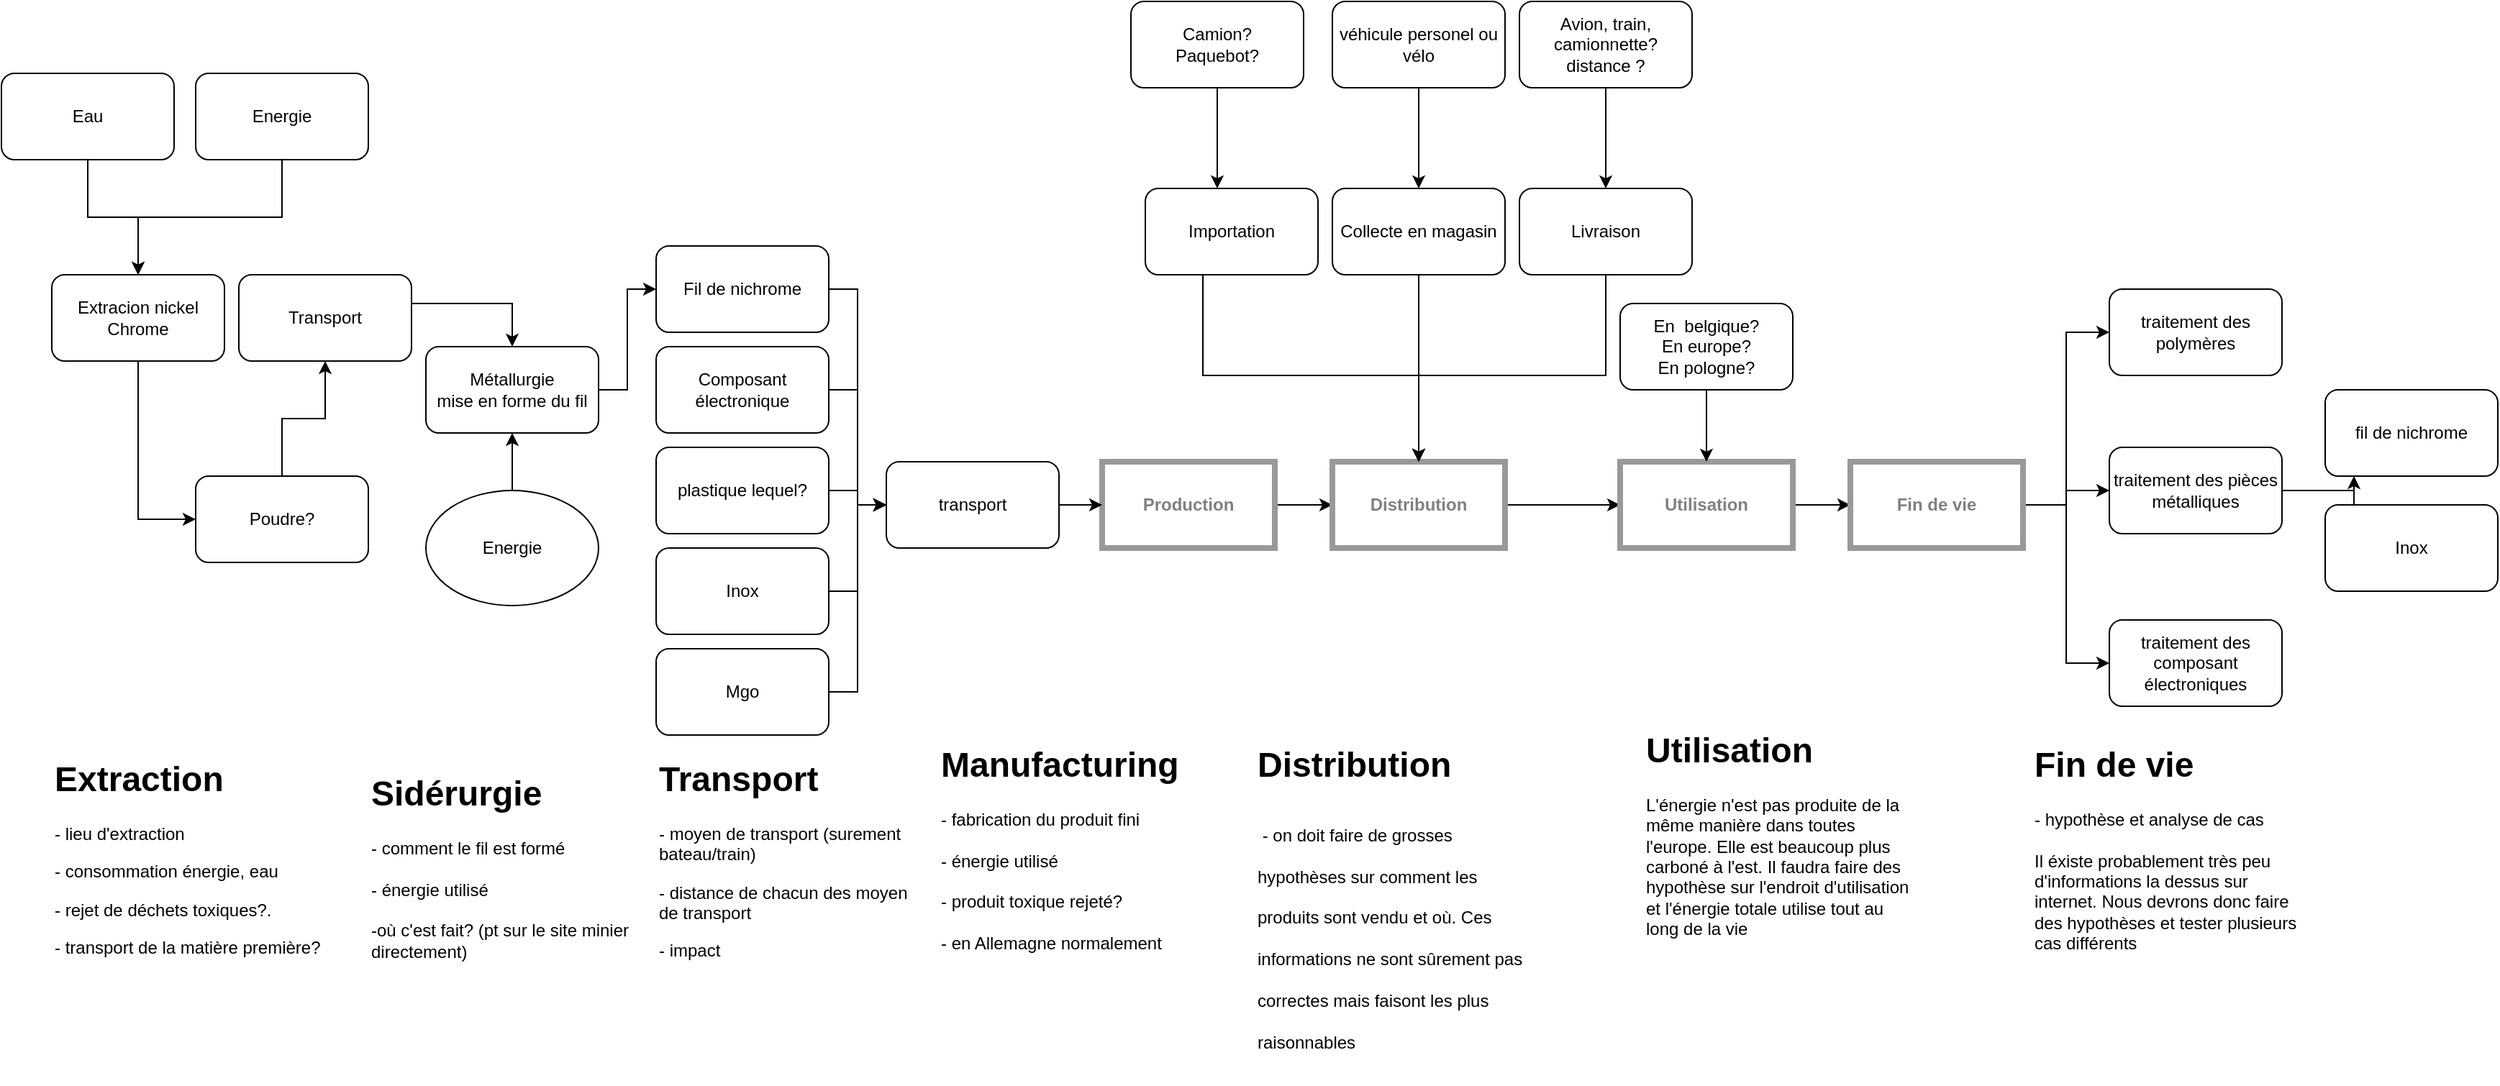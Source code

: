 <mxfile version="24.7.17">
  <diagram name="Page-1" id="_muBPrpG7ApsDm3bkieO">
    <mxGraphModel dx="2625" dy="1067" grid="1" gridSize="10" guides="1" tooltips="1" connect="1" arrows="1" fold="1" page="1" pageScale="1" pageWidth="827" pageHeight="1169" math="0" shadow="0">
      <root>
        <mxCell id="0" />
        <mxCell id="1" parent="0" />
        <mxCell id="_g_-pIgFg-YZKvBXQmOI-7" value="&lt;h1 style=&quot;margin-top: 0px;&quot;&gt;Extraction&lt;/h1&gt;&lt;p&gt;- lieu d&#39;extraction&lt;/p&gt;&lt;p&gt;- consommation énergie, eau&lt;/p&gt;&lt;p&gt;- rejet de déchets toxiques?.&lt;/p&gt;&lt;p&gt;- transport de la matière première?&lt;/p&gt;" style="text;html=1;whiteSpace=wrap;overflow=hidden;rounded=0;" vertex="1" parent="1">
          <mxGeometry x="-356" y="700" width="190" height="220" as="geometry" />
        </mxCell>
        <mxCell id="_g_-pIgFg-YZKvBXQmOI-10" style="edgeStyle=orthogonalEdgeStyle;rounded=0;orthogonalLoop=1;jettySize=auto;html=1;exitX=0.5;exitY=0;exitDx=0;exitDy=0;" edge="1" parent="1" source="_g_-pIgFg-YZKvBXQmOI-8" target="_g_-pIgFg-YZKvBXQmOI-67">
          <mxGeometry relative="1" as="geometry">
            <mxPoint x="-136" y="400" as="targetPoint" />
          </mxGeometry>
        </mxCell>
        <mxCell id="_g_-pIgFg-YZKvBXQmOI-8" value="Poudre?" style="rounded=1;whiteSpace=wrap;html=1;" vertex="1" parent="1">
          <mxGeometry x="-256" y="510" width="120" height="60" as="geometry" />
        </mxCell>
        <mxCell id="_g_-pIgFg-YZKvBXQmOI-80" style="edgeStyle=orthogonalEdgeStyle;rounded=0;orthogonalLoop=1;jettySize=auto;html=1;entryX=0;entryY=0.5;entryDx=0;entryDy=0;" edge="1" parent="1" source="_g_-pIgFg-YZKvBXQmOI-11" target="_g_-pIgFg-YZKvBXQmOI-79">
          <mxGeometry relative="1" as="geometry" />
        </mxCell>
        <mxCell id="_g_-pIgFg-YZKvBXQmOI-11" value="Fil de nichrome" style="rounded=1;whiteSpace=wrap;html=1;" vertex="1" parent="1">
          <mxGeometry x="64" y="350" width="120" height="60" as="geometry" />
        </mxCell>
        <mxCell id="_g_-pIgFg-YZKvBXQmOI-25" value="&lt;h1 style=&quot;margin-top: 0px;&quot;&gt;Transport&lt;/h1&gt;&lt;p&gt;- moyen de transport (surement bateau/train)&lt;/p&gt;&lt;p&gt;- distance de chacun des moyen de transport&lt;/p&gt;&lt;p&gt;- impact&lt;/p&gt;" style="text;html=1;whiteSpace=wrap;overflow=hidden;rounded=0;" vertex="1" parent="1">
          <mxGeometry x="64" y="700" width="190" height="220" as="geometry" />
        </mxCell>
        <mxCell id="_g_-pIgFg-YZKvBXQmOI-32" style="edgeStyle=orthogonalEdgeStyle;rounded=0;orthogonalLoop=1;jettySize=auto;html=1;exitX=0.5;exitY=1;exitDx=0;exitDy=0;" edge="1" parent="1">
          <mxGeometry relative="1" as="geometry">
            <mxPoint x="1030" y="420" as="sourcePoint" />
            <mxPoint x="1030" y="420" as="targetPoint" />
          </mxGeometry>
        </mxCell>
        <mxCell id="_g_-pIgFg-YZKvBXQmOI-37" style="edgeStyle=orthogonalEdgeStyle;rounded=0;orthogonalLoop=1;jettySize=auto;html=1;entryX=0.5;entryY=1;entryDx=0;entryDy=0;" edge="1" parent="1" source="_g_-pIgFg-YZKvBXQmOI-36" target="_g_-pIgFg-YZKvBXQmOI-70">
          <mxGeometry relative="1" as="geometry">
            <mxPoint x="9" y="580" as="targetPoint" />
          </mxGeometry>
        </mxCell>
        <mxCell id="_g_-pIgFg-YZKvBXQmOI-36" value="Energie" style="ellipse;whiteSpace=wrap;html=1;" vertex="1" parent="1">
          <mxGeometry x="-96" y="520" width="120" height="80" as="geometry" />
        </mxCell>
        <mxCell id="_g_-pIgFg-YZKvBXQmOI-38" value="&lt;h1 style=&quot;margin-top: 0px;&quot;&gt;&lt;span style=&quot;background-color: initial;&quot;&gt;Sidérurgie&lt;/span&gt;&lt;/h1&gt;&lt;div&gt;&lt;span style=&quot;background-color: initial;&quot;&gt;- comment le fil est formé&lt;/span&gt;&lt;/div&gt;&lt;div&gt;&lt;span style=&quot;background-color: initial;&quot;&gt;&lt;br&gt;&lt;/span&gt;&lt;/div&gt;&lt;div&gt;&lt;span style=&quot;background-color: initial;&quot;&gt;- énergie utilisé&lt;/span&gt;&lt;/div&gt;&lt;div&gt;&lt;span style=&quot;background-color: initial;&quot;&gt;&lt;br&gt;&lt;/span&gt;&lt;/div&gt;&lt;div&gt;&lt;span style=&quot;background-color: initial;&quot;&gt;-où c&#39;est fait? (pt sur le site minier directement)&lt;/span&gt;&lt;/div&gt;" style="text;html=1;whiteSpace=wrap;overflow=hidden;rounded=0;" vertex="1" parent="1">
          <mxGeometry x="-136" y="710" width="190" height="220" as="geometry" />
        </mxCell>
        <mxCell id="_g_-pIgFg-YZKvBXQmOI-39" value="&lt;h1 style=&quot;margin-top: 0px;&quot;&gt;Manufacturing&lt;/h1&gt;&lt;div&gt;&lt;span style=&quot;background-color: initial;&quot;&gt;- fabrication du produit fini&lt;/span&gt;&lt;/div&gt;&lt;div&gt;&lt;span style=&quot;background-color: initial;&quot;&gt;&lt;br&gt;&lt;/span&gt;&lt;/div&gt;&lt;div&gt;&lt;span style=&quot;background-color: initial;&quot;&gt;- énergie utilisé&lt;/span&gt;&lt;/div&gt;&lt;div&gt;&lt;span style=&quot;background-color: initial;&quot;&gt;&lt;br&gt;&lt;/span&gt;&lt;/div&gt;&lt;div&gt;&lt;span style=&quot;background-color: initial;&quot;&gt;- produit toxique rejeté?&lt;/span&gt;&lt;/div&gt;&lt;div&gt;&lt;span style=&quot;background-color: initial;&quot;&gt;&lt;br&gt;&lt;/span&gt;&lt;/div&gt;&lt;div&gt;- en Allemagne normalement&lt;/div&gt;" style="text;html=1;whiteSpace=wrap;overflow=hidden;rounded=0;" vertex="1" parent="1">
          <mxGeometry x="260" y="690" width="190" height="220" as="geometry" />
        </mxCell>
        <mxCell id="_g_-pIgFg-YZKvBXQmOI-54" value="&lt;h1 style=&quot;margin-top: 0px;&quot;&gt;Fin de vie&lt;/h1&gt;&lt;div&gt;&lt;span style=&quot;background-color: initial;&quot;&gt;- hypothèse et analyse de cas&lt;/span&gt;&lt;/div&gt;&lt;div&gt;&lt;br&gt;&lt;/div&gt;&lt;div&gt;Il éxiste probablement très peu d&#39;informations la dessus sur internet. Nous devrons donc faire des hypothèses et tester plusieurs cas différents&lt;/div&gt;" style="text;html=1;whiteSpace=wrap;overflow=hidden;rounded=0;" vertex="1" parent="1">
          <mxGeometry x="1020" y="690" width="190" height="220" as="geometry" />
        </mxCell>
        <mxCell id="_g_-pIgFg-YZKvBXQmOI-103" style="edgeStyle=orthogonalEdgeStyle;rounded=0;orthogonalLoop=1;jettySize=auto;html=1;entryX=0;entryY=0.5;entryDx=0;entryDy=0;" edge="1" parent="1" source="_g_-pIgFg-YZKvBXQmOI-55" target="_g_-pIgFg-YZKvBXQmOI-56">
          <mxGeometry relative="1" as="geometry" />
        </mxCell>
        <mxCell id="_g_-pIgFg-YZKvBXQmOI-55" value="&lt;font color=&quot;#808080&quot;&gt;&lt;b&gt;Production&lt;/b&gt;&lt;/font&gt;" style="rounded=0;whiteSpace=wrap;html=1;strokeWidth=4;strokeColor=#999999;" vertex="1" parent="1">
          <mxGeometry x="374" y="500" width="120" height="60" as="geometry" />
        </mxCell>
        <mxCell id="_g_-pIgFg-YZKvBXQmOI-102" style="edgeStyle=orthogonalEdgeStyle;rounded=0;orthogonalLoop=1;jettySize=auto;html=1;entryX=0;entryY=0.5;entryDx=0;entryDy=0;" edge="1" parent="1" source="_g_-pIgFg-YZKvBXQmOI-56" target="_g_-pIgFg-YZKvBXQmOI-57">
          <mxGeometry relative="1" as="geometry" />
        </mxCell>
        <mxCell id="_g_-pIgFg-YZKvBXQmOI-56" value="&lt;font color=&quot;#808080&quot;&gt;&lt;b&gt;Distribution&lt;/b&gt;&lt;/font&gt;" style="rounded=0;whiteSpace=wrap;html=1;strokeWidth=4;strokeColor=#999999;" vertex="1" parent="1">
          <mxGeometry x="534" y="500" width="120" height="60" as="geometry" />
        </mxCell>
        <mxCell id="_g_-pIgFg-YZKvBXQmOI-104" style="edgeStyle=orthogonalEdgeStyle;rounded=0;orthogonalLoop=1;jettySize=auto;html=1;entryX=0;entryY=0.5;entryDx=0;entryDy=0;" edge="1" parent="1" source="_g_-pIgFg-YZKvBXQmOI-57" target="_g_-pIgFg-YZKvBXQmOI-58">
          <mxGeometry relative="1" as="geometry" />
        </mxCell>
        <mxCell id="_g_-pIgFg-YZKvBXQmOI-57" value="&lt;font color=&quot;#808080&quot;&gt;&lt;b&gt;Utilisation&lt;/b&gt;&lt;/font&gt;" style="rounded=0;whiteSpace=wrap;html=1;strokeWidth=4;strokeColor=#999999;" vertex="1" parent="1">
          <mxGeometry x="734" y="500" width="120" height="60" as="geometry" />
        </mxCell>
        <mxCell id="_g_-pIgFg-YZKvBXQmOI-117" style="edgeStyle=orthogonalEdgeStyle;rounded=0;orthogonalLoop=1;jettySize=auto;html=1;exitX=1;exitY=0.5;exitDx=0;exitDy=0;entryX=0;entryY=0.5;entryDx=0;entryDy=0;" edge="1" parent="1" source="_g_-pIgFg-YZKvBXQmOI-58" target="_g_-pIgFg-YZKvBXQmOI-115">
          <mxGeometry relative="1" as="geometry" />
        </mxCell>
        <mxCell id="_g_-pIgFg-YZKvBXQmOI-119" style="edgeStyle=orthogonalEdgeStyle;rounded=0;orthogonalLoop=1;jettySize=auto;html=1;entryX=0;entryY=0.5;entryDx=0;entryDy=0;" edge="1" parent="1" source="_g_-pIgFg-YZKvBXQmOI-58" target="_g_-pIgFg-YZKvBXQmOI-114">
          <mxGeometry relative="1" as="geometry" />
        </mxCell>
        <mxCell id="_g_-pIgFg-YZKvBXQmOI-120" style="edgeStyle=orthogonalEdgeStyle;rounded=0;orthogonalLoop=1;jettySize=auto;html=1;entryX=0;entryY=0.5;entryDx=0;entryDy=0;" edge="1" parent="1" source="_g_-pIgFg-YZKvBXQmOI-58" target="_g_-pIgFg-YZKvBXQmOI-116">
          <mxGeometry relative="1" as="geometry" />
        </mxCell>
        <mxCell id="_g_-pIgFg-YZKvBXQmOI-58" value="&lt;font color=&quot;#808080&quot;&gt;&lt;b&gt;Fin de vie&lt;/b&gt;&lt;/font&gt;" style="rounded=0;whiteSpace=wrap;html=1;strokeWidth=4;strokeColor=#999999;" vertex="1" parent="1">
          <mxGeometry x="894" y="500" width="120" height="60" as="geometry" />
        </mxCell>
        <mxCell id="_g_-pIgFg-YZKvBXQmOI-75" style="edgeStyle=orthogonalEdgeStyle;rounded=0;orthogonalLoop=1;jettySize=auto;html=1;entryX=0;entryY=0.5;entryDx=0;entryDy=0;" edge="1" parent="1" source="_g_-pIgFg-YZKvBXQmOI-62" target="_g_-pIgFg-YZKvBXQmOI-8">
          <mxGeometry relative="1" as="geometry">
            <Array as="points">
              <mxPoint x="-296" y="540" />
            </Array>
          </mxGeometry>
        </mxCell>
        <mxCell id="_g_-pIgFg-YZKvBXQmOI-62" value="Extracion nickel Chrome" style="rounded=1;whiteSpace=wrap;html=1;" vertex="1" parent="1">
          <mxGeometry x="-356" y="370" width="120" height="60" as="geometry" />
        </mxCell>
        <mxCell id="_g_-pIgFg-YZKvBXQmOI-128" style="edgeStyle=orthogonalEdgeStyle;rounded=0;orthogonalLoop=1;jettySize=auto;html=1;entryX=0.5;entryY=0;entryDx=0;entryDy=0;" edge="1" parent="1" source="_g_-pIgFg-YZKvBXQmOI-63" target="_g_-pIgFg-YZKvBXQmOI-62">
          <mxGeometry relative="1" as="geometry" />
        </mxCell>
        <mxCell id="_g_-pIgFg-YZKvBXQmOI-63" value="Energie" style="rounded=1;whiteSpace=wrap;html=1;" vertex="1" parent="1">
          <mxGeometry x="-256" y="230" width="120" height="60" as="geometry" />
        </mxCell>
        <mxCell id="_g_-pIgFg-YZKvBXQmOI-127" value="" style="edgeStyle=orthogonalEdgeStyle;rounded=0;orthogonalLoop=1;jettySize=auto;html=1;" edge="1" parent="1" source="_g_-pIgFg-YZKvBXQmOI-64" target="_g_-pIgFg-YZKvBXQmOI-62">
          <mxGeometry relative="1" as="geometry" />
        </mxCell>
        <mxCell id="_g_-pIgFg-YZKvBXQmOI-64" value="Eau" style="rounded=1;whiteSpace=wrap;html=1;" vertex="1" parent="1">
          <mxGeometry x="-391" y="230" width="120" height="60" as="geometry" />
        </mxCell>
        <mxCell id="_g_-pIgFg-YZKvBXQmOI-76" style="edgeStyle=orthogonalEdgeStyle;rounded=0;orthogonalLoop=1;jettySize=auto;html=1;entryX=0.5;entryY=0;entryDx=0;entryDy=0;" edge="1" parent="1" source="_g_-pIgFg-YZKvBXQmOI-67" target="_g_-pIgFg-YZKvBXQmOI-70">
          <mxGeometry relative="1" as="geometry">
            <Array as="points">
              <mxPoint x="-136" y="400" />
              <mxPoint x="-136" y="390" />
              <mxPoint x="-36" y="390" />
            </Array>
          </mxGeometry>
        </mxCell>
        <mxCell id="_g_-pIgFg-YZKvBXQmOI-67" value="Transport" style="rounded=1;whiteSpace=wrap;html=1;" vertex="1" parent="1">
          <mxGeometry x="-226" y="370" width="120" height="60" as="geometry" />
        </mxCell>
        <mxCell id="_g_-pIgFg-YZKvBXQmOI-77" style="edgeStyle=orthogonalEdgeStyle;rounded=0;orthogonalLoop=1;jettySize=auto;html=1;exitX=1;exitY=0.5;exitDx=0;exitDy=0;entryX=0;entryY=0.5;entryDx=0;entryDy=0;" edge="1" parent="1" source="_g_-pIgFg-YZKvBXQmOI-70" target="_g_-pIgFg-YZKvBXQmOI-11">
          <mxGeometry relative="1" as="geometry">
            <mxPoint x="-16" y="390" as="targetPoint" />
          </mxGeometry>
        </mxCell>
        <mxCell id="_g_-pIgFg-YZKvBXQmOI-70" value="Métallurgie&lt;div&gt;mise en forme du fil&lt;/div&gt;" style="rounded=1;whiteSpace=wrap;html=1;" vertex="1" parent="1">
          <mxGeometry x="-96" y="420" width="120" height="60" as="geometry" />
        </mxCell>
        <mxCell id="_g_-pIgFg-YZKvBXQmOI-91" style="edgeStyle=orthogonalEdgeStyle;rounded=0;orthogonalLoop=1;jettySize=auto;html=1;entryX=0;entryY=0.5;entryDx=0;entryDy=0;" edge="1" parent="1" source="_g_-pIgFg-YZKvBXQmOI-79" target="_g_-pIgFg-YZKvBXQmOI-55">
          <mxGeometry relative="1" as="geometry" />
        </mxCell>
        <mxCell id="_g_-pIgFg-YZKvBXQmOI-79" value="transport" style="rounded=1;whiteSpace=wrap;html=1;" vertex="1" parent="1">
          <mxGeometry x="224" y="500" width="120" height="60" as="geometry" />
        </mxCell>
        <mxCell id="_g_-pIgFg-YZKvBXQmOI-87" style="edgeStyle=orthogonalEdgeStyle;rounded=0;orthogonalLoop=1;jettySize=auto;html=1;entryX=0;entryY=0.5;entryDx=0;entryDy=0;" edge="1" parent="1" source="_g_-pIgFg-YZKvBXQmOI-82" target="_g_-pIgFg-YZKvBXQmOI-79">
          <mxGeometry relative="1" as="geometry" />
        </mxCell>
        <mxCell id="_g_-pIgFg-YZKvBXQmOI-82" value="Composant électronique" style="rounded=1;whiteSpace=wrap;html=1;" vertex="1" parent="1">
          <mxGeometry x="64" y="420" width="120" height="60" as="geometry" />
        </mxCell>
        <mxCell id="_g_-pIgFg-YZKvBXQmOI-88" style="edgeStyle=orthogonalEdgeStyle;rounded=0;orthogonalLoop=1;jettySize=auto;html=1;entryX=0;entryY=0.5;entryDx=0;entryDy=0;" edge="1" parent="1" source="_g_-pIgFg-YZKvBXQmOI-83" target="_g_-pIgFg-YZKvBXQmOI-79">
          <mxGeometry relative="1" as="geometry" />
        </mxCell>
        <mxCell id="_g_-pIgFg-YZKvBXQmOI-83" value="plastique lequel?&lt;span style=&quot;color: rgba(0, 0, 0, 0); font-family: monospace; font-size: 0px; text-align: start; text-wrap: nowrap;&quot;&gt;%3CmxGraphModel%3E%3Croot%3E%3CmxCell%20id%3D%220%22%2F%3E%3CmxCell%20id%3D%221%22%20parent%3D%220%22%2F%3E%3CmxCell%20id%3D%222%22%20value%3D%22%22%20style%3D%22rounded%3D1%3BwhiteSpace%3Dwrap%3Bhtml%3D1%3B%22%20vertex%3D%221%22%20parent%3D%221%22%3E%3CmxGeometry%20x%3D%22180%22%20y%3D%221180%22%20width%3D%22120%22%20height%3D%2260%22%20as%3D%22geometry%22%2F%3E%3C%2FmxCell%3E%3C%2Froot%3E%3C%2FmxGraphModel%3E&lt;/span&gt;" style="rounded=1;whiteSpace=wrap;html=1;" vertex="1" parent="1">
          <mxGeometry x="64" y="490" width="120" height="60" as="geometry" />
        </mxCell>
        <mxCell id="_g_-pIgFg-YZKvBXQmOI-89" style="edgeStyle=orthogonalEdgeStyle;rounded=0;orthogonalLoop=1;jettySize=auto;html=1;entryX=0;entryY=0.5;entryDx=0;entryDy=0;" edge="1" parent="1" source="_g_-pIgFg-YZKvBXQmOI-84" target="_g_-pIgFg-YZKvBXQmOI-79">
          <mxGeometry relative="1" as="geometry" />
        </mxCell>
        <mxCell id="_g_-pIgFg-YZKvBXQmOI-84" value="Inox&lt;span style=&quot;color: rgba(0, 0, 0, 0); font-family: monospace; font-size: 0px; text-align: start; text-wrap: nowrap;&quot;&gt;%3CmxGraphModel%3E%3Croot%3E%3CmxCell%20id%3D%220%22%2F%3E%3CmxCell%20id%3D%221%22%20parent%3D%220%22%2F%3E%3CmxCell%20id%3D%222%22%20value%3D%22plastique%20lequel%3F%26lt%3Bspan%20style%3D%26quot%3Bcolor%3A%20rgba(0%2C%200%2C%200%2C%200)%3B%20font-family%3A%20monospace%3B%20font-size%3A%200px%3B%20text-align%3A%20start%3B%20text-wrap%3A%20nowrap%3B%26quot%3B%26gt%3B%253CmxGraphModel%253E%253Croot%253E%253CmxCell%2520id%253D%25220%2522%252F%253E%253CmxCell%2520id%253D%25221%2522%2520parent%253D%25220%2522%252F%253E%253CmxCell%2520id%253D%25222%2522%2520value%253D%2522%2522%2520style%253D%2522rounded%253D1%253BwhiteSpace%253Dwrap%253Bhtml%253D1%253B%2522%2520vertex%253D%25221%2522%2520parent%253D%25221%2522%253E%253CmxGeometry%2520x%253D%2522180%2522%2520y%253D%25221180%2522%2520width%253D%2522120%2522%2520height%253D%252260%2522%2520as%253D%2522geometry%2522%252F%253E%253C%252FmxCell%253E%253C%252Froot%253E%253C%252FmxGraphModel%253E%26lt%3B%2Fspan%26gt%3B%22%20style%3D%22rounded%3D1%3BwhiteSpace%3Dwrap%3Bhtml%3D1%3B%22%20vertex%3D%221%22%20parent%3D%221%22%3E%3CmxGeometry%20x%3D%22180%22%20y%3D%221260%22%20width%3D%22120%22%20height%3D%2260%22%20as%3D%22geometry%22%2F%3E%3C%2FmxCell%3E%3C%2Froot%3E%3C%2FmxGraphModel%3E&lt;/span&gt;" style="rounded=1;whiteSpace=wrap;html=1;" vertex="1" parent="1">
          <mxGeometry x="64" y="560" width="120" height="60" as="geometry" />
        </mxCell>
        <mxCell id="_g_-pIgFg-YZKvBXQmOI-90" style="edgeStyle=orthogonalEdgeStyle;rounded=0;orthogonalLoop=1;jettySize=auto;html=1;entryX=0;entryY=0.5;entryDx=0;entryDy=0;" edge="1" parent="1" source="_g_-pIgFg-YZKvBXQmOI-85" target="_g_-pIgFg-YZKvBXQmOI-79">
          <mxGeometry relative="1" as="geometry" />
        </mxCell>
        <mxCell id="_g_-pIgFg-YZKvBXQmOI-85" value="Mgo" style="rounded=1;whiteSpace=wrap;html=1;" vertex="1" parent="1">
          <mxGeometry x="64" y="630" width="120" height="60" as="geometry" />
        </mxCell>
        <mxCell id="_g_-pIgFg-YZKvBXQmOI-96" style="edgeStyle=orthogonalEdgeStyle;rounded=0;orthogonalLoop=1;jettySize=auto;html=1;entryX=0.5;entryY=0;entryDx=0;entryDy=0;" edge="1" parent="1" source="_g_-pIgFg-YZKvBXQmOI-93" target="_g_-pIgFg-YZKvBXQmOI-56">
          <mxGeometry relative="1" as="geometry">
            <Array as="points">
              <mxPoint x="444" y="440" />
              <mxPoint x="594" y="440" />
            </Array>
          </mxGeometry>
        </mxCell>
        <mxCell id="_g_-pIgFg-YZKvBXQmOI-93" value="Importation&lt;span style=&quot;color: rgba(0, 0, 0, 0); font-family: monospace; font-size: 0px; text-align: start; text-wrap: nowrap;&quot;&gt;%3CmxGraphModel%3E%3Croot%3E%3CmxCell%20id%3D%220%22%2F%3E%3CmxCell%20id%3D%221%22%20parent%3D%220%22%2F%3E%3CmxCell%20id%3D%222%22%20value%3D%22Inox%26lt%3Bspan%20style%3D%26quot%3Bcolor%3A%20rgba(0%2C%200%2C%200%2C%200)%3B%20font-family%3A%20monospace%3B%20font-size%3A%200px%3B%20text-align%3A%20start%3B%20text-wrap%3A%20nowrap%3B%26quot%3B%26gt%3B%253CmxGraphModel%253E%253Croot%253E%253CmxCell%2520id%253D%25220%2522%252F%253E%253CmxCell%2520id%253D%25221%2522%2520parent%253D%25220%2522%252F%253E%253CmxCell%2520id%253D%25222%2522%2520value%253D%2522plastique%2520lequel%253F%2526lt%253Bspan%2520style%253D%2526quot%253Bcolor%253A%2520rgba(0%252C%25200%252C%25200%252C%25200)%253B%2520font-family%253A%2520monospace%253B%2520font-size%253A%25200px%253B%2520text-align%253A%2520start%253B%2520text-wrap%253A%2520nowrap%253B%2526quot%253B%2526gt%253B%25253CmxGraphModel%25253E%25253Croot%25253E%25253CmxCell%252520id%25253D%2525220%252522%25252F%25253E%25253CmxCell%252520id%25253D%2525221%252522%252520parent%25253D%2525220%252522%25252F%25253E%25253CmxCell%252520id%25253D%2525222%252522%252520value%25253D%252522%252522%252520style%25253D%252522rounded%25253D1%25253BwhiteSpace%25253Dwrap%25253Bhtml%25253D1%25253B%252522%252520vertex%25253D%2525221%252522%252520parent%25253D%2525221%252522%25253E%25253CmxGeometry%252520x%25253D%252522180%252522%252520y%25253D%2525221180%252522%252520width%25253D%252522120%252522%252520height%25253D%25252260%252522%252520as%25253D%252522geometry%252522%25252F%25253E%25253C%25252FmxCell%25253E%25253C%25252Froot%25253E%25253C%25252FmxGraphModel%25253E%2526lt%253B%252Fspan%2526gt%253B%2522%2520style%253D%2522rounded%253D1%253BwhiteSpace%253Dwrap%253Bhtml%253D1%253B%2522%2520vertex%253D%25221%2522%2520parent%253D%25221%2522%253E%253CmxGeometry%2520x%253D%2522180%2522%2520y%253D%25221260%2522%2520width%253D%2522120%2522%2520height%253D%252260%2522%2520as%253D%2522geometry%2522%252F%253E%253C%252FmxCell%253E%253C%252Froot%253E%253C%252FmxGraphModel%253E%26lt%3B%2Fspan%26gt%3B%22%20style%3D%22rounded%3D1%3BwhiteSpace%3Dwrap%3Bhtml%3D1%3B%22%20vertex%3D%221%22%20parent%3D%221%22%3E%3CmxGeometry%20x%3D%22170%22%20y%3D%221340%22%20width%3D%22120%22%20height%3D%2260%22%20as%3D%22geometry%22%2F%3E%3C%2FmxCell%3E%3C%2Froot%3E%3C%2FmxGraphModel%3E&lt;/span&gt;" style="rounded=1;whiteSpace=wrap;html=1;" vertex="1" parent="1">
          <mxGeometry x="404" y="310" width="120" height="60" as="geometry" />
        </mxCell>
        <mxCell id="_g_-pIgFg-YZKvBXQmOI-97" style="edgeStyle=orthogonalEdgeStyle;rounded=0;orthogonalLoop=1;jettySize=auto;html=1;entryX=0.5;entryY=0;entryDx=0;entryDy=0;" edge="1" parent="1" source="_g_-pIgFg-YZKvBXQmOI-94" target="_g_-pIgFg-YZKvBXQmOI-56">
          <mxGeometry relative="1" as="geometry" />
        </mxCell>
        <mxCell id="_g_-pIgFg-YZKvBXQmOI-94" value="Collecte en magasin" style="rounded=1;whiteSpace=wrap;html=1;" vertex="1" parent="1">
          <mxGeometry x="534" y="310" width="120" height="60" as="geometry" />
        </mxCell>
        <mxCell id="_g_-pIgFg-YZKvBXQmOI-98" style="edgeStyle=orthogonalEdgeStyle;rounded=0;orthogonalLoop=1;jettySize=auto;html=1;entryX=0.5;entryY=0;entryDx=0;entryDy=0;" edge="1" parent="1" source="_g_-pIgFg-YZKvBXQmOI-95" target="_g_-pIgFg-YZKvBXQmOI-56">
          <mxGeometry relative="1" as="geometry">
            <Array as="points">
              <mxPoint x="724" y="440" />
              <mxPoint x="594" y="440" />
            </Array>
          </mxGeometry>
        </mxCell>
        <mxCell id="_g_-pIgFg-YZKvBXQmOI-95" value="Livraison" style="rounded=1;whiteSpace=wrap;html=1;" vertex="1" parent="1">
          <mxGeometry x="664" y="310" width="120" height="60" as="geometry" />
        </mxCell>
        <mxCell id="_g_-pIgFg-YZKvBXQmOI-105" style="edgeStyle=orthogonalEdgeStyle;rounded=0;orthogonalLoop=1;jettySize=auto;html=1;entryX=0.5;entryY=0;entryDx=0;entryDy=0;" edge="1" parent="1" source="_g_-pIgFg-YZKvBXQmOI-99" target="_g_-pIgFg-YZKvBXQmOI-94">
          <mxGeometry relative="1" as="geometry" />
        </mxCell>
        <mxCell id="_g_-pIgFg-YZKvBXQmOI-99" value="véhicule personel ou vélo" style="rounded=1;whiteSpace=wrap;html=1;" vertex="1" parent="1">
          <mxGeometry x="534" y="180" width="120" height="60" as="geometry" />
        </mxCell>
        <mxCell id="_g_-pIgFg-YZKvBXQmOI-100" value="&lt;h1 style=&quot;margin-top: 0px;&quot;&gt;&lt;span style=&quot;background-color: initial;&quot;&gt;Distribution&lt;/span&gt;&lt;/h1&gt;&lt;h1 style=&quot;margin-top: 0px;&quot;&gt;&lt;span style=&quot;background-color: initial; font-size: 12px; font-weight: normal;&quot;&gt;&amp;nbsp;- on doit faire de grosses hypothèses sur comment les produits sont vendu et où. Ces informations ne sont sûrement pas correctes mais faisont les plus raisonnables&lt;/span&gt;&lt;/h1&gt;" style="text;html=1;whiteSpace=wrap;overflow=hidden;rounded=0;" vertex="1" parent="1">
          <mxGeometry x="480" y="690" width="190" height="220" as="geometry" />
        </mxCell>
        <mxCell id="_g_-pIgFg-YZKvBXQmOI-107" style="edgeStyle=orthogonalEdgeStyle;rounded=0;orthogonalLoop=1;jettySize=auto;html=1;entryX=0.5;entryY=0;entryDx=0;entryDy=0;" edge="1" parent="1" source="_g_-pIgFg-YZKvBXQmOI-106" target="_g_-pIgFg-YZKvBXQmOI-95">
          <mxGeometry relative="1" as="geometry" />
        </mxCell>
        <mxCell id="_g_-pIgFg-YZKvBXQmOI-106" value="Avion, train, camionnette?&lt;div&gt;distance ?&lt;/div&gt;" style="rounded=1;whiteSpace=wrap;html=1;" vertex="1" parent="1">
          <mxGeometry x="664" y="180" width="120" height="60" as="geometry" />
        </mxCell>
        <mxCell id="_g_-pIgFg-YZKvBXQmOI-109" style="edgeStyle=orthogonalEdgeStyle;rounded=0;orthogonalLoop=1;jettySize=auto;html=1;" edge="1" parent="1" source="_g_-pIgFg-YZKvBXQmOI-108">
          <mxGeometry relative="1" as="geometry">
            <mxPoint x="454" y="310" as="targetPoint" />
          </mxGeometry>
        </mxCell>
        <mxCell id="_g_-pIgFg-YZKvBXQmOI-108" value="Camion?&lt;div&gt;Paquebot?&lt;/div&gt;" style="rounded=1;whiteSpace=wrap;html=1;" vertex="1" parent="1">
          <mxGeometry x="394" y="180" width="120" height="60" as="geometry" />
        </mxCell>
        <mxCell id="_g_-pIgFg-YZKvBXQmOI-111" style="edgeStyle=orthogonalEdgeStyle;rounded=0;orthogonalLoop=1;jettySize=auto;html=1;entryX=0.5;entryY=0;entryDx=0;entryDy=0;" edge="1" parent="1" source="_g_-pIgFg-YZKvBXQmOI-110" target="_g_-pIgFg-YZKvBXQmOI-57">
          <mxGeometry relative="1" as="geometry">
            <mxPoint x="794" y="430" as="sourcePoint" />
          </mxGeometry>
        </mxCell>
        <mxCell id="_g_-pIgFg-YZKvBXQmOI-110" value="En&amp;nbsp; belgique?&lt;div&gt;En europe?&lt;/div&gt;&lt;div&gt;En pologne?&lt;/div&gt;" style="rounded=1;whiteSpace=wrap;html=1;" vertex="1" parent="1">
          <mxGeometry x="734" y="390" width="120" height="60" as="geometry" />
        </mxCell>
        <mxCell id="_g_-pIgFg-YZKvBXQmOI-112" value="&lt;h1 style=&quot;margin-top: 0px;&quot;&gt;Utilisation&lt;/h1&gt;&lt;div&gt;L&#39;énergie n&#39;est pas produite de la même manière dans toutes l&#39;europe. Elle est beaucoup plus carboné à l&#39;est. Il faudra faire des hypothèse sur l&#39;endroit d&#39;utilisation et l&#39;énergie totale utilise tout au long de la vie&lt;/div&gt;" style="text;html=1;whiteSpace=wrap;overflow=hidden;rounded=0;" vertex="1" parent="1">
          <mxGeometry x="750" y="680" width="190" height="220" as="geometry" />
        </mxCell>
        <mxCell id="_g_-pIgFg-YZKvBXQmOI-114" value="traitement des polymères" style="rounded=1;whiteSpace=wrap;html=1;" vertex="1" parent="1">
          <mxGeometry x="1074" y="380" width="120" height="60" as="geometry" />
        </mxCell>
        <mxCell id="_g_-pIgFg-YZKvBXQmOI-121" style="edgeStyle=orthogonalEdgeStyle;rounded=0;orthogonalLoop=1;jettySize=auto;html=1;exitX=1;exitY=0.5;exitDx=0;exitDy=0;" edge="1" parent="1" source="_g_-pIgFg-YZKvBXQmOI-115" target="_g_-pIgFg-YZKvBXQmOI-118">
          <mxGeometry relative="1" as="geometry">
            <Array as="points">
              <mxPoint x="1244" y="520" />
              <mxPoint x="1244" y="480" />
            </Array>
          </mxGeometry>
        </mxCell>
        <mxCell id="_g_-pIgFg-YZKvBXQmOI-124" style="edgeStyle=orthogonalEdgeStyle;rounded=0;orthogonalLoop=1;jettySize=auto;html=1;exitX=1;exitY=0.5;exitDx=0;exitDy=0;entryX=0;entryY=0.5;entryDx=0;entryDy=0;" edge="1" parent="1" source="_g_-pIgFg-YZKvBXQmOI-115" target="_g_-pIgFg-YZKvBXQmOI-122">
          <mxGeometry relative="1" as="geometry">
            <Array as="points">
              <mxPoint x="1244" y="520" />
              <mxPoint x="1244" y="560" />
            </Array>
          </mxGeometry>
        </mxCell>
        <mxCell id="_g_-pIgFg-YZKvBXQmOI-115" value="traitement des pièces métalliques&lt;span style=&quot;color: rgba(0, 0, 0, 0); font-family: monospace; font-size: 0px; text-align: start; text-wrap: nowrap;&quot;&gt;%3CmxGraphModel%3E%3Croot%3E%3CmxCell%20id%3D%220%22%2F%3E%3CmxCell%20id%3D%221%22%20parent%3D%220%22%2F%3E%3CmxCell%20id%3D%222%22%20value%3D%22traitement%20des%20polym%C3%A8res%22%20style%3D%22rounded%3D1%3BwhiteSpace%3Dwrap%3Bhtml%3D1%3B%22%20vertex%3D%221%22%20parent%3D%221%22%3E%3CmxGeometry%20x%3D%221260%22%20y%3D%221060%22%20width%3D%22120%22%20height%3D%2260%22%20as%3D%22geometry%22%2F%3E%3C%2FmxCell%3E%3C%2Froot%3E%3C%2FmxGraphModel%3E&lt;/span&gt;&lt;span style=&quot;color: rgba(0, 0, 0, 0); font-family: monospace; font-size: 0px; text-align: start; text-wrap: nowrap;&quot;&gt;%3CmxGraphModel%3E%3Croot%3E%3CmxCell%20id%3D%220%22%2F%3E%3CmxCell%20id%3D%221%22%20parent%3D%220%22%2F%3E%3CmxCell%20id%3D%222%22%20value%3D%22traitement%20des%20polym%C3%A8res%22%20style%3D%22rounded%3D1%3BwhiteSpace%3Dwrap%3Bhtml%3D1%3B%22%20vertex%3D%221%22%20parent%3D%221%22%3E%3CmxGeometry%20x%3D%221260%22%20y%3D%221060%22%20width%3D%22120%22%20height%3D%2260%22%20as%3D%22geometry%22%2F%3E%3C%2FmxCell%3E%3C%2Froot%3E%3C%2FmxGraphModel%3E&lt;/span&gt;&lt;span style=&quot;color: rgba(0, 0, 0, 0); font-family: monospace; font-size: 0px; text-align: start; text-wrap: nowrap;&quot;&gt;%3CmxGraphModel%3E%3Croot%3E%3CmxCell%20id%3D%220%22%2F%3E%3CmxCell%20id%3D%221%22%20parent%3D%220%22%2F%3E%3CmxCell%20id%3D%222%22%20value%3D%22traitement%20des%20polym%C3%A8res%22%20style%3D%22rounded%3D1%3BwhiteSpace%3Dwrap%3Bhtml%3D1%3B%22%20vertex%3D%221%22%20parent%3D%221%22%3E%3CmxGeometry%20x%3D%221260%22%20y%3D%221060%22%20width%3D%22120%22%20height%3D%2260%22%20as%3D%22geometry%22%2F%3E%3C%2FmxCell%3E%3C%2Froot%3E%3C%2FmxGraphModel%3&lt;/span&gt;" style="rounded=1;whiteSpace=wrap;html=1;" vertex="1" parent="1">
          <mxGeometry x="1074" y="490" width="120" height="60" as="geometry" />
        </mxCell>
        <mxCell id="_g_-pIgFg-YZKvBXQmOI-116" value="traitement des composant électroniques" style="rounded=1;whiteSpace=wrap;html=1;" vertex="1" parent="1">
          <mxGeometry x="1074" y="610" width="120" height="60" as="geometry" />
        </mxCell>
        <mxCell id="_g_-pIgFg-YZKvBXQmOI-118" value="fil de nichrome" style="rounded=1;whiteSpace=wrap;html=1;" vertex="1" parent="1">
          <mxGeometry x="1224" y="450" width="120" height="60" as="geometry" />
        </mxCell>
        <mxCell id="_g_-pIgFg-YZKvBXQmOI-122" value="Inox" style="rounded=1;whiteSpace=wrap;html=1;" vertex="1" parent="1">
          <mxGeometry x="1224" y="530" width="120" height="60" as="geometry" />
        </mxCell>
      </root>
    </mxGraphModel>
  </diagram>
</mxfile>
